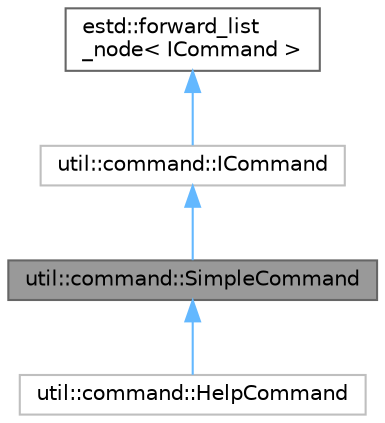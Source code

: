 digraph "util::command::SimpleCommand"
{
 // LATEX_PDF_SIZE
  bgcolor="transparent";
  edge [fontname=Helvetica,fontsize=10,labelfontname=Helvetica,labelfontsize=10];
  node [fontname=Helvetica,fontsize=10,shape=box,height=0.2,width=0.4];
  Node1 [id="Node000001",label="util::command::SimpleCommand",height=0.2,width=0.4,color="gray40", fillcolor="grey60", style="filled", fontcolor="black",tooltip=" "];
  Node2 -> Node1 [id="edge1_Node000001_Node000002",dir="back",color="steelblue1",style="solid",tooltip=" "];
  Node2 [id="Node000002",label="util::command::ICommand",height=0.2,width=0.4,color="grey75", fillcolor="white", style="filled",URL="$d2/da6/classutil_1_1command_1_1ICommand.html",tooltip=" "];
  Node3 -> Node2 [id="edge2_Node000002_Node000003",dir="back",color="steelblue1",style="solid",tooltip=" "];
  Node3 [id="Node000003",label="estd::forward_list\l_node\< ICommand \>",height=0.2,width=0.4,color="gray40", fillcolor="white", style="filled",URL="$d7/d3f/classestd_1_1forward__list__node.html",tooltip=" "];
  Node1 -> Node4 [id="edge3_Node000001_Node000004",dir="back",color="steelblue1",style="solid",tooltip=" "];
  Node4 [id="Node000004",label="util::command::HelpCommand",height=0.2,width=0.4,color="grey75", fillcolor="white", style="filled",URL="$d7/dbd/classutil_1_1command_1_1HelpCommand.html",tooltip=" "];
}
